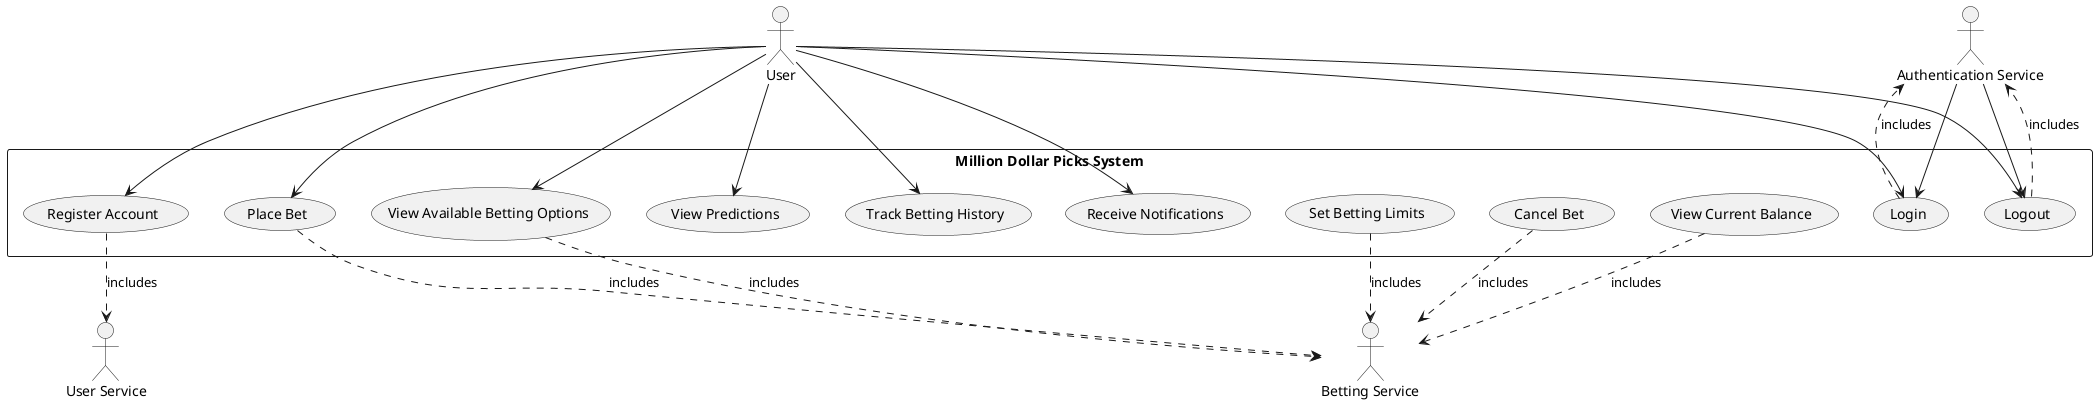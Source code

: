 @startuml
' Define the system boundary
rectangle "Million Dollar Picks System" {
  ' User use cases
  usecase "Register Account" as UC1
  usecase "Login" as UC2
  usecase "Logout" as UC2a
  usecase "View Predictions" as UC3
  usecase "Track Betting History" as UC4
  usecase "Receive Notifications" as UC5

  ' New betting use cases
  usecase "Place Bet" as UC7
  usecase "View Available Betting Options" as UC8
  usecase "Set Betting Limits" as UC9
  usecase "Cancel Bet" as UC10
  usecase "View Current Balance" as UC11


}

' Define actors
actor "User" as User
actor "Authentication Service" as AuthService
actor "User Service" as UserService
actor "Betting Service" as BettingService

' Define relationships
User --> UC1
User --> UC2
User --> UC2a
User --> UC3
User --> UC4
User --> UC5

' New betting relationships
User --> UC7
User --> UC8

UC7 ..> BettingService : includes
UC8 ..> BettingService : includes
UC9 ..> BettingService : includes
UC10 ..> BettingService : includes
UC11 ..> BettingService : includes

AuthService --> UC2
AuthService --> UC2a
UC1 ..> UserService : includes
UC2 ..> AuthService : includes
UC2a ..> AuthService : includes

@enduml